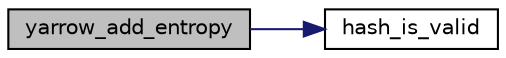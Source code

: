 digraph "yarrow_add_entropy"
{
 // LATEX_PDF_SIZE
  edge [fontname="Helvetica",fontsize="10",labelfontname="Helvetica",labelfontsize="10"];
  node [fontname="Helvetica",fontsize="10",shape=record];
  rankdir="LR";
  Node0 [label="yarrow_add_entropy",height=0.2,width=0.4,color="black", fillcolor="grey75", style="filled", fontcolor="black",tooltip="Add entropy to the PRNG state."];
  Node0 -> Node1 [color="midnightblue",fontsize="10",style="solid"];
  Node1 [label="hash_is_valid",height=0.2,width=0.4,color="black", fillcolor="white", style="filled",URL="$tomcrypt__hash_8h.html#a79647f22bf48bfa7de03fe5fc958c846",tooltip=" "];
}
